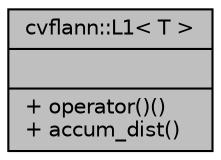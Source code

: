 digraph "cvflann::L1&lt; T &gt;"
{
 // LATEX_PDF_SIZE
  edge [fontname="Helvetica",fontsize="10",labelfontname="Helvetica",labelfontsize="10"];
  node [fontname="Helvetica",fontsize="10",shape=record];
  Node1 [label="{cvflann::L1\< T \>\n||+ operator()()\l+ accum_dist()\l}",height=0.2,width=0.4,color="black", fillcolor="grey75", style="filled", fontcolor="black",tooltip=" "];
}
